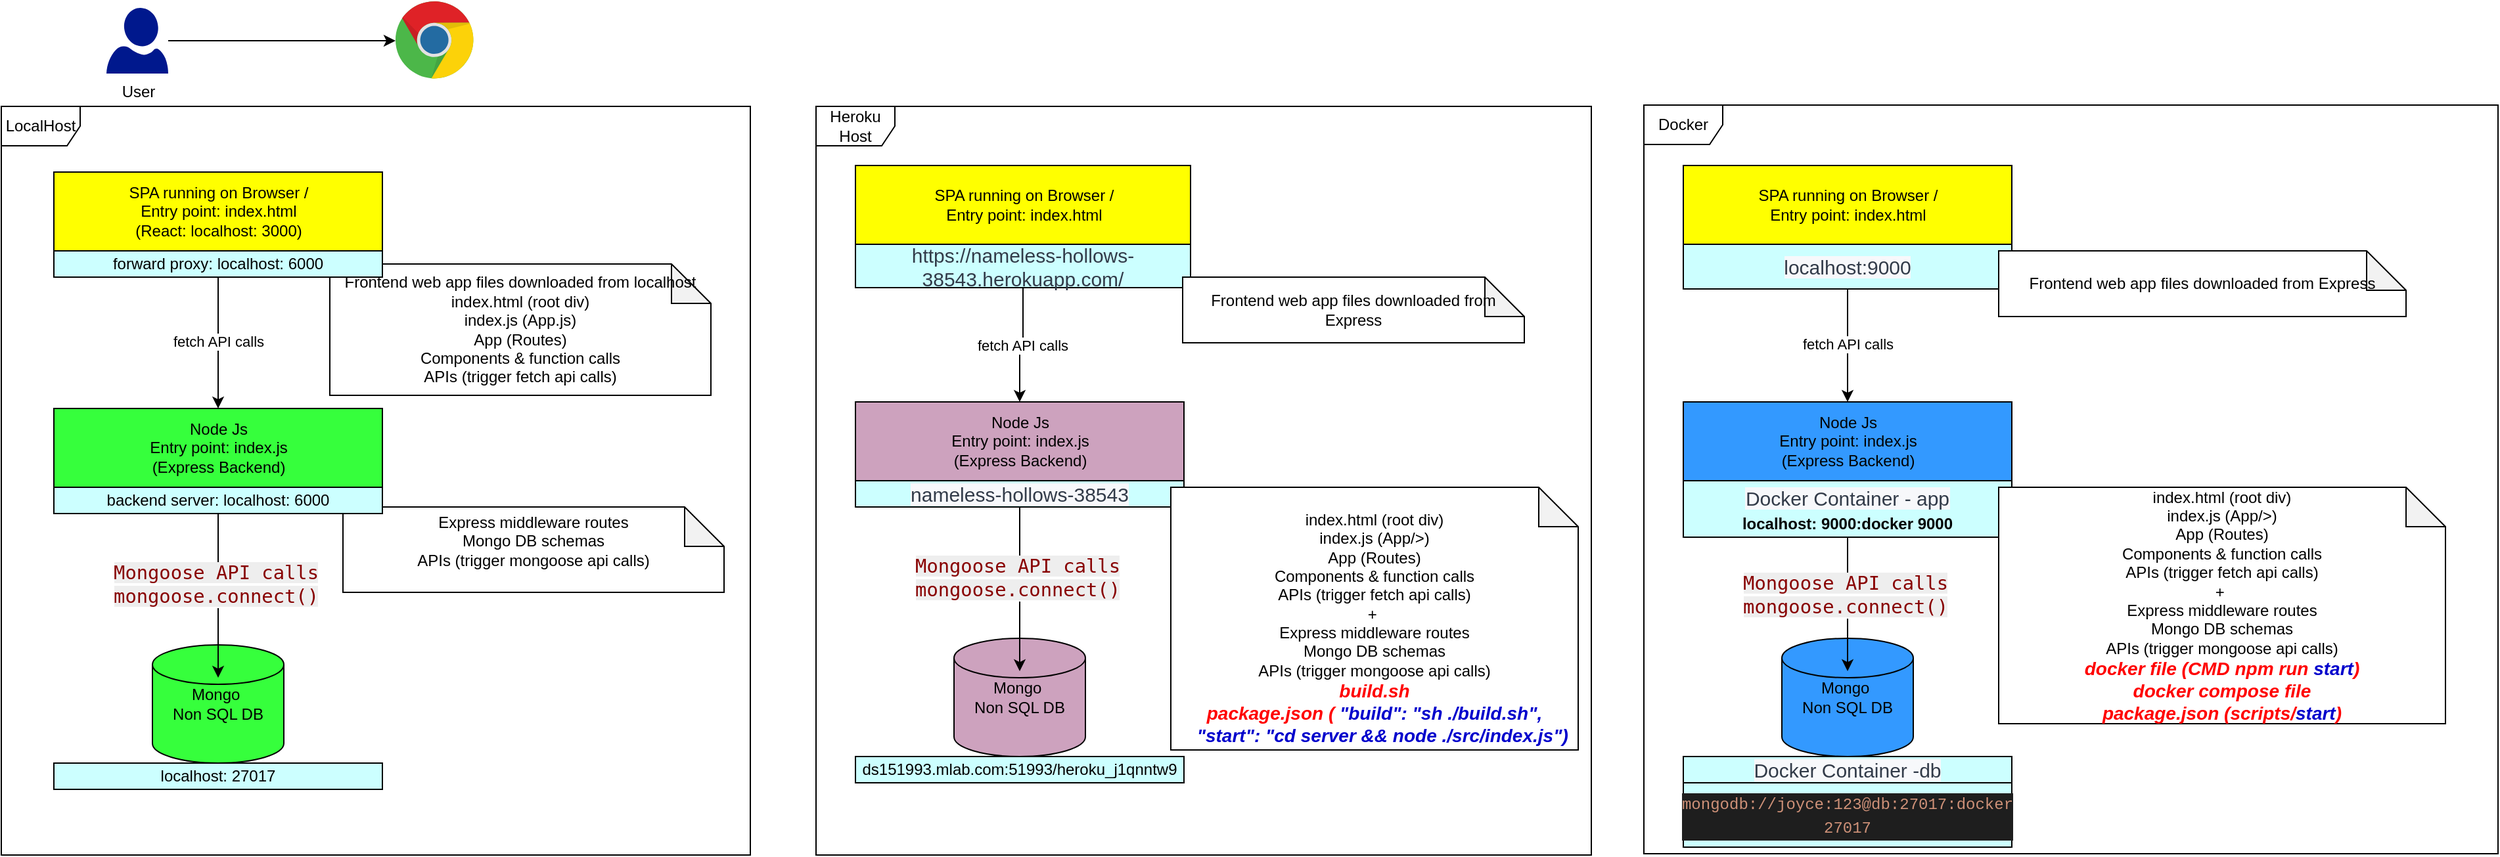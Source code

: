 <mxfile version="13.5.8" type="github">
  <diagram name="Page-1" id="e7e014a7-5840-1c2e-5031-d8a46d1fe8dd">
    <mxGraphModel dx="1549" dy="625" grid="0" gridSize="10" guides="1" tooltips="1" connect="1" arrows="1" fold="1" page="1" pageScale="1" pageWidth="1169" pageHeight="826" background="#ffffff" math="0" shadow="0">
      <root>
        <mxCell id="0" />
        <mxCell id="1" parent="0" />
        <mxCell id="EqBbusVfHMR0FqAXmhcd-86" value="LocalHost" style="shape=umlFrame;whiteSpace=wrap;html=1;strokeColor=#000000;fillColor=#FFFFFF;" vertex="1" parent="1">
          <mxGeometry x="10" y="90" width="570" height="570" as="geometry" />
        </mxCell>
        <mxCell id="EqBbusVfHMR0FqAXmhcd-87" value="Heroku Host" style="shape=umlFrame;whiteSpace=wrap;html=1;strokeColor=#000000;fillColor=#FFFFFF;" vertex="1" parent="1">
          <mxGeometry x="630" y="90" width="590" height="570" as="geometry" />
        </mxCell>
        <mxCell id="EqBbusVfHMR0FqAXmhcd-71" value="Express middleware routes&lt;br&gt;Mongo DB schemas&lt;br&gt;APIs (trigger mongoose api calls)&lt;br&gt;&amp;nbsp;" style="shape=note;whiteSpace=wrap;html=1;backgroundOutline=1;darkOpacity=0.05;" vertex="1" parent="1">
          <mxGeometry x="270" y="395" width="290" height="65" as="geometry" />
        </mxCell>
        <mxCell id="EqBbusVfHMR0FqAXmhcd-41" value="Mongo&amp;nbsp;&lt;br&gt;Non SQL DB" style="shape=cylinder2;whiteSpace=wrap;html=1;boundedLbl=1;backgroundOutline=1;size=15;fillColor=#36FF3C;" vertex="1" parent="1">
          <mxGeometry x="125" y="500" width="100" height="90" as="geometry" />
        </mxCell>
        <mxCell id="EqBbusVfHMR0FqAXmhcd-44" value="Node Js&lt;br&gt;Entry point: index.js&lt;br&gt;(Express Backend)" style="html=1;fillColor=#36FF3C;" vertex="1" parent="1">
          <mxGeometry x="50" y="320" width="250" height="60" as="geometry" />
        </mxCell>
        <mxCell id="EqBbusVfHMR0FqAXmhcd-53" value="" style="dashed=0;outlineConnect=0;html=1;align=center;labelPosition=center;verticalLabelPosition=bottom;verticalAlign=top;shape=mxgraph.weblogos.chrome" vertex="1" parent="1">
          <mxGeometry x="310" y="10" width="60" height="60" as="geometry" />
        </mxCell>
        <mxCell id="EqBbusVfHMR0FqAXmhcd-56" style="edgeStyle=orthogonalEdgeStyle;rounded=0;orthogonalLoop=1;jettySize=auto;html=1;" edge="1" parent="1" source="EqBbusVfHMR0FqAXmhcd-55" target="EqBbusVfHMR0FqAXmhcd-53">
          <mxGeometry relative="1" as="geometry" />
        </mxCell>
        <mxCell id="EqBbusVfHMR0FqAXmhcd-55" value="User" style="aspect=fixed;pointerEvents=1;shadow=0;dashed=0;html=1;strokeColor=none;labelPosition=center;verticalLabelPosition=bottom;verticalAlign=top;align=center;fillColor=#00188D;shape=mxgraph.azure.user" vertex="1" parent="1">
          <mxGeometry x="90" y="15" width="47" height="50" as="geometry" />
        </mxCell>
        <mxCell id="EqBbusVfHMR0FqAXmhcd-72" style="edgeStyle=orthogonalEdgeStyle;rounded=0;orthogonalLoop=1;jettySize=auto;html=1;exitX=0.5;exitY=1;exitDx=0;exitDy=0;entryX=0.5;entryY=0.278;entryDx=0;entryDy=0;entryPerimeter=0;" edge="1" parent="1" source="EqBbusVfHMR0FqAXmhcd-63" target="EqBbusVfHMR0FqAXmhcd-41">
          <mxGeometry relative="1" as="geometry" />
        </mxCell>
        <mxCell id="EqBbusVfHMR0FqAXmhcd-73" value="&lt;span style=&quot;color: rgb(136 , 0 , 0) ; font-family: monospace , monospace ; font-size: 14.4px ; background-color: rgb(238 , 238 , 238)&quot;&gt;Mongoose API calls&lt;br&gt;mongoose.connect()&lt;/span&gt;" style="edgeLabel;html=1;align=center;verticalAlign=middle;resizable=0;points=[];" vertex="1" connectable="0" parent="EqBbusVfHMR0FqAXmhcd-72">
          <mxGeometry x="-0.143" y="-2" relative="1" as="geometry">
            <mxPoint as="offset" />
          </mxGeometry>
        </mxCell>
        <mxCell id="EqBbusVfHMR0FqAXmhcd-63" value="&lt;span&gt;backend server: localhost: 6000&lt;/span&gt;" style="rounded=0;whiteSpace=wrap;html=1;fillColor=#CCFFFF;" vertex="1" parent="1">
          <mxGeometry x="50" y="380" width="250" height="20" as="geometry" />
        </mxCell>
        <mxCell id="EqBbusVfHMR0FqAXmhcd-64" value="localhost: 27017" style="rounded=0;whiteSpace=wrap;html=1;fillColor=#CCFFFF;" vertex="1" parent="1">
          <mxGeometry x="50" y="590" width="250" height="20" as="geometry" />
        </mxCell>
        <mxCell id="EqBbusVfHMR0FqAXmhcd-65" value="Frontend web app files downloaded from localhost&lt;br&gt;index.html (root div)&lt;br&gt;index.js (App.js)&lt;br&gt;App (Routes)&lt;br&gt;Components &amp;amp; function calls&lt;br&gt;APIs (trigger fetch api calls)" style="shape=note;whiteSpace=wrap;html=1;backgroundOutline=1;darkOpacity=0.05;" vertex="1" parent="1">
          <mxGeometry x="260" y="210" width="290" height="100" as="geometry" />
        </mxCell>
        <mxCell id="EqBbusVfHMR0FqAXmhcd-67" value="" style="group;fillColor=#FFFF00;" vertex="1" connectable="0" parent="1">
          <mxGeometry x="50" y="140" width="250" height="80" as="geometry" />
        </mxCell>
        <mxCell id="EqBbusVfHMR0FqAXmhcd-43" value="SPA running on Browser /&lt;br&gt;Entry point: index.html&lt;br&gt;(React:&amp;nbsp;&lt;span&gt;localhost: 3000&lt;/span&gt;)" style="html=1;fillColor=#FFFF00;" vertex="1" parent="EqBbusVfHMR0FqAXmhcd-67">
          <mxGeometry width="250" height="60" as="geometry" />
        </mxCell>
        <mxCell id="EqBbusVfHMR0FqAXmhcd-62" value="forward proxy: localhost: 6000" style="rounded=0;whiteSpace=wrap;html=1;fillColor=#CCFFFF;strokeColor=#000000;" vertex="1" parent="EqBbusVfHMR0FqAXmhcd-67">
          <mxGeometry y="60" width="250" height="20" as="geometry" />
        </mxCell>
        <mxCell id="EqBbusVfHMR0FqAXmhcd-69" style="edgeStyle=orthogonalEdgeStyle;rounded=0;orthogonalLoop=1;jettySize=auto;html=1;entryX=0.5;entryY=0;entryDx=0;entryDy=0;" edge="1" parent="1" source="EqBbusVfHMR0FqAXmhcd-62" target="EqBbusVfHMR0FqAXmhcd-44">
          <mxGeometry relative="1" as="geometry">
            <mxPoint x="175" y="240" as="sourcePoint" />
          </mxGeometry>
        </mxCell>
        <mxCell id="EqBbusVfHMR0FqAXmhcd-70" value="fetch API calls" style="edgeLabel;html=1;align=center;verticalAlign=middle;resizable=0;points=[];" vertex="1" connectable="0" parent="EqBbusVfHMR0FqAXmhcd-69">
          <mxGeometry x="-0.02" relative="1" as="geometry">
            <mxPoint as="offset" />
          </mxGeometry>
        </mxCell>
        <mxCell id="EqBbusVfHMR0FqAXmhcd-74" value="Mongo&amp;nbsp;&lt;br&gt;Non SQL DB" style="shape=cylinder2;whiteSpace=wrap;html=1;boundedLbl=1;backgroundOutline=1;size=15;fillColor=#CDA2BE;" vertex="1" parent="1">
          <mxGeometry x="735" y="495" width="100" height="90" as="geometry" />
        </mxCell>
        <mxCell id="EqBbusVfHMR0FqAXmhcd-75" value="Node Js&lt;br&gt;Entry point: index.js&lt;br&gt;(Express Backend)" style="html=1;fillColor=#CDA2BE;" vertex="1" parent="1">
          <mxGeometry x="660" y="315" width="250" height="60" as="geometry" />
        </mxCell>
        <mxCell id="EqBbusVfHMR0FqAXmhcd-76" style="edgeStyle=orthogonalEdgeStyle;rounded=0;orthogonalLoop=1;jettySize=auto;html=1;exitX=0.5;exitY=1;exitDx=0;exitDy=0;entryX=0.5;entryY=0.278;entryDx=0;entryDy=0;entryPerimeter=0;" edge="1" parent="1" source="EqBbusVfHMR0FqAXmhcd-78" target="EqBbusVfHMR0FqAXmhcd-74">
          <mxGeometry relative="1" as="geometry" />
        </mxCell>
        <mxCell id="EqBbusVfHMR0FqAXmhcd-77" value="&lt;span style=&quot;color: rgb(136 , 0 , 0) ; font-family: monospace , monospace ; font-size: 14.4px ; background-color: rgb(238 , 238 , 238)&quot;&gt;Mongoose API calls&lt;br&gt;mongoose.connect()&lt;/span&gt;" style="edgeLabel;html=1;align=center;verticalAlign=middle;resizable=0;points=[];" vertex="1" connectable="0" parent="EqBbusVfHMR0FqAXmhcd-76">
          <mxGeometry x="-0.143" y="-2" relative="1" as="geometry">
            <mxPoint as="offset" />
          </mxGeometry>
        </mxCell>
        <mxCell id="EqBbusVfHMR0FqAXmhcd-78" value="&lt;span style=&quot;color: rgb(50 , 59 , 73) ; font-family: , &amp;#34;helvetica neue&amp;#34; , &amp;#34;helvetica&amp;#34; , &amp;#34;arial&amp;#34; , sans-serif ; font-size: 15px ; background-color: rgb(247 , 248 , 251)&quot;&gt;nameless-hollows-38543&lt;/span&gt;" style="rounded=0;whiteSpace=wrap;html=1;fillColor=#CCFFFF;" vertex="1" parent="1">
          <mxGeometry x="660" y="375" width="250" height="20" as="geometry" />
        </mxCell>
        <mxCell id="EqBbusVfHMR0FqAXmhcd-79" value="ds151993.mlab.com:51993/heroku_j1qnntw9" style="rounded=0;whiteSpace=wrap;html=1;fillColor=#CCFFFF;" vertex="1" parent="1">
          <mxGeometry x="660" y="585" width="250" height="20" as="geometry" />
        </mxCell>
        <mxCell id="EqBbusVfHMR0FqAXmhcd-80" value="" style="group;fillColor=#FFFF00;" vertex="1" connectable="0" parent="1">
          <mxGeometry x="660" y="135" width="255" height="93" as="geometry" />
        </mxCell>
        <mxCell id="EqBbusVfHMR0FqAXmhcd-81" value="SPA running on Browser /&lt;br&gt;Entry point: index.html" style="html=1;fillColor=#FFFF00;" vertex="1" parent="EqBbusVfHMR0FqAXmhcd-80">
          <mxGeometry width="255" height="60" as="geometry" />
        </mxCell>
        <mxCell id="EqBbusVfHMR0FqAXmhcd-82" value="&lt;font color=&quot;#323b49&quot;&gt;&lt;span style=&quot;font-size: 15px&quot;&gt;https://nameless-hollows-38543.herokuapp.com/&lt;/span&gt;&lt;/font&gt;" style="rounded=0;whiteSpace=wrap;html=1;fillColor=#CCFFFF;strokeColor=#000000;" vertex="1" parent="EqBbusVfHMR0FqAXmhcd-80">
          <mxGeometry y="60" width="255" height="33" as="geometry" />
        </mxCell>
        <mxCell id="EqBbusVfHMR0FqAXmhcd-83" style="edgeStyle=orthogonalEdgeStyle;rounded=0;orthogonalLoop=1;jettySize=auto;html=1;entryX=0.5;entryY=0;entryDx=0;entryDy=0;" edge="1" parent="1" source="EqBbusVfHMR0FqAXmhcd-82" target="EqBbusVfHMR0FqAXmhcd-75">
          <mxGeometry relative="1" as="geometry">
            <mxPoint x="785" y="235" as="sourcePoint" />
          </mxGeometry>
        </mxCell>
        <mxCell id="EqBbusVfHMR0FqAXmhcd-84" value="fetch API calls" style="edgeLabel;html=1;align=center;verticalAlign=middle;resizable=0;points=[];" vertex="1" connectable="0" parent="EqBbusVfHMR0FqAXmhcd-83">
          <mxGeometry x="-0.02" relative="1" as="geometry">
            <mxPoint as="offset" />
          </mxGeometry>
        </mxCell>
        <mxCell id="EqBbusVfHMR0FqAXmhcd-89" value="Frontend web app files downloaded from Express" style="shape=note;whiteSpace=wrap;html=1;backgroundOutline=1;darkOpacity=0.05;" vertex="1" parent="1">
          <mxGeometry x="909" y="220" width="260" height="50" as="geometry" />
        </mxCell>
        <mxCell id="EqBbusVfHMR0FqAXmhcd-90" value="&lt;br&gt;index.html (root div)&lt;br&gt;index.js (App/&amp;gt;)&lt;br&gt;App (Routes)&lt;br&gt;Components &amp;amp; function calls&lt;br&gt;APIs (trigger fetch api calls)&lt;br&gt;+&amp;nbsp;&lt;br&gt;Express middleware routes&lt;br&gt;Mongo DB schemas&lt;br&gt;APIs (trigger mongoose api calls)&lt;br&gt;&lt;i&gt;&lt;font color=&quot;#ff0000&quot; style=&quot;font-size: 14px&quot;&gt;&lt;b&gt;build.sh&lt;br&gt;package.json (&lt;/b&gt;&lt;/font&gt;&lt;/i&gt;&lt;span style=&quot;font-size: 14px&quot;&gt;&lt;b&gt;&lt;i&gt;&lt;font color=&quot;#ff0000&quot;&gt;&amp;nbsp;&lt;/font&gt;&lt;font color=&quot;#0000cc&quot;&gt;&quot;build&quot;: &quot;sh ./build.sh&quot;,&lt;/font&gt;&lt;br&gt;&lt;font color=&quot;#0000cc&quot;&gt;&amp;nbsp; &amp;nbsp; &quot;start&quot;: &quot;cd server &amp;amp;&amp;amp; node ./src/index.js&quot;)&lt;/font&gt;&lt;/i&gt;&lt;/b&gt;&lt;/span&gt;&lt;font color=&quot;#0000cc&quot;&gt;&amp;nbsp;&lt;/font&gt;" style="shape=note;whiteSpace=wrap;html=1;backgroundOutline=1;darkOpacity=0.05;" vertex="1" parent="1">
          <mxGeometry x="900" y="380" width="310" height="200" as="geometry" />
        </mxCell>
        <mxCell id="EqBbusVfHMR0FqAXmhcd-91" value="Docker" style="shape=umlFrame;whiteSpace=wrap;html=1;strokeColor=#000000;fillColor=#FFFFFF;" vertex="1" parent="1">
          <mxGeometry x="1260" y="89" width="650" height="570" as="geometry" />
        </mxCell>
        <mxCell id="EqBbusVfHMR0FqAXmhcd-92" value="Mongo&amp;nbsp;&lt;br&gt;Non SQL DB" style="shape=cylinder2;whiteSpace=wrap;html=1;boundedLbl=1;backgroundOutline=1;size=15;fillColor=#3399FF;" vertex="1" parent="1">
          <mxGeometry x="1365" y="495" width="100" height="90" as="geometry" />
        </mxCell>
        <mxCell id="EqBbusVfHMR0FqAXmhcd-93" value="Node Js&lt;br&gt;Entry point: index.js&lt;br&gt;(Express Backend)" style="html=1;fillColor=#3399FF;" vertex="1" parent="1">
          <mxGeometry x="1290" y="315" width="250" height="60" as="geometry" />
        </mxCell>
        <mxCell id="EqBbusVfHMR0FqAXmhcd-94" style="edgeStyle=orthogonalEdgeStyle;rounded=0;orthogonalLoop=1;jettySize=auto;html=1;exitX=0.5;exitY=1;exitDx=0;exitDy=0;entryX=0.5;entryY=0.278;entryDx=0;entryDy=0;entryPerimeter=0;" edge="1" parent="1" source="EqBbusVfHMR0FqAXmhcd-96" target="EqBbusVfHMR0FqAXmhcd-92">
          <mxGeometry relative="1" as="geometry" />
        </mxCell>
        <mxCell id="EqBbusVfHMR0FqAXmhcd-95" value="&lt;span style=&quot;color: rgb(136 , 0 , 0) ; font-family: monospace , monospace ; font-size: 14.4px ; background-color: rgb(238 , 238 , 238)&quot;&gt;Mongoose API calls&lt;br&gt;mongoose.connect()&lt;/span&gt;" style="edgeLabel;html=1;align=center;verticalAlign=middle;resizable=0;points=[];" vertex="1" connectable="0" parent="EqBbusVfHMR0FqAXmhcd-94">
          <mxGeometry x="-0.143" y="-2" relative="1" as="geometry">
            <mxPoint as="offset" />
          </mxGeometry>
        </mxCell>
        <mxCell id="EqBbusVfHMR0FqAXmhcd-96" value="&lt;span style=&quot;color: rgb(50 , 59 , 73) ; font-family: , &amp;#34;helvetica neue&amp;#34; , &amp;#34;helvetica&amp;#34; , &amp;#34;arial&amp;#34; , sans-serif ; font-size: 15px ; background-color: rgb(247 , 248 , 251)&quot;&gt;Docker Container - app&lt;br&gt;&lt;/span&gt;&lt;b&gt;localhost: 9000:docker 9000&lt;/b&gt;&lt;span style=&quot;color: rgb(50 , 59 , 73) ; font-family: , &amp;#34;helvetica neue&amp;#34; , &amp;#34;helvetica&amp;#34; , &amp;#34;arial&amp;#34; , sans-serif ; font-size: 15px ; background-color: rgb(247 , 248 , 251)&quot;&gt;&lt;br&gt;&lt;/span&gt;" style="rounded=0;whiteSpace=wrap;html=1;fillColor=#CCFFFF;" vertex="1" parent="1">
          <mxGeometry x="1290" y="375" width="250" height="43" as="geometry" />
        </mxCell>
        <mxCell id="EqBbusVfHMR0FqAXmhcd-97" value="&lt;span style=&quot;color: rgb(50 , 59 , 73) ; font-size: 15px ; background-color: rgb(247 , 248 , 251)&quot;&gt;Docker Container -db&lt;/span&gt;" style="rounded=0;whiteSpace=wrap;html=1;fillColor=#CCFFFF;" vertex="1" parent="1">
          <mxGeometry x="1290" y="585" width="250" height="20" as="geometry" />
        </mxCell>
        <mxCell id="EqBbusVfHMR0FqAXmhcd-98" value="" style="group;fillColor=#FFFF00;" vertex="1" connectable="0" parent="1">
          <mxGeometry x="1290" y="135" width="250" height="94" as="geometry" />
        </mxCell>
        <mxCell id="EqBbusVfHMR0FqAXmhcd-99" value="SPA running on Browser /&lt;br&gt;Entry point: index.html" style="html=1;fillColor=#FFFF00;" vertex="1" parent="EqBbusVfHMR0FqAXmhcd-98">
          <mxGeometry width="250" height="60" as="geometry" />
        </mxCell>
        <mxCell id="EqBbusVfHMR0FqAXmhcd-100" value="&lt;span style=&quot;color: rgb(50 , 59 , 73) ; font-family: , &amp;#34;helvetica neue&amp;#34; , &amp;#34;helvetica&amp;#34; , &amp;#34;arial&amp;#34; , sans-serif ; font-size: 15px ; background-color: rgb(247 , 248 , 251)&quot;&gt;localhost:9000&lt;/span&gt;" style="rounded=0;whiteSpace=wrap;html=1;fillColor=#CCFFFF;strokeColor=#000000;" vertex="1" parent="EqBbusVfHMR0FqAXmhcd-98">
          <mxGeometry y="60" width="250" height="34" as="geometry" />
        </mxCell>
        <mxCell id="EqBbusVfHMR0FqAXmhcd-101" style="edgeStyle=orthogonalEdgeStyle;rounded=0;orthogonalLoop=1;jettySize=auto;html=1;entryX=0.5;entryY=0;entryDx=0;entryDy=0;" edge="1" parent="1" source="EqBbusVfHMR0FqAXmhcd-100" target="EqBbusVfHMR0FqAXmhcd-93">
          <mxGeometry relative="1" as="geometry">
            <mxPoint x="1415" y="235" as="sourcePoint" />
          </mxGeometry>
        </mxCell>
        <mxCell id="EqBbusVfHMR0FqAXmhcd-102" value="fetch API calls" style="edgeLabel;html=1;align=center;verticalAlign=middle;resizable=0;points=[];" vertex="1" connectable="0" parent="EqBbusVfHMR0FqAXmhcd-101">
          <mxGeometry x="-0.02" relative="1" as="geometry">
            <mxPoint as="offset" />
          </mxGeometry>
        </mxCell>
        <mxCell id="EqBbusVfHMR0FqAXmhcd-103" value="Frontend web app files downloaded from Express" style="shape=note;whiteSpace=wrap;html=1;backgroundOutline=1;darkOpacity=0.05;" vertex="1" parent="1">
          <mxGeometry x="1530" y="200" width="310" height="50" as="geometry" />
        </mxCell>
        <mxCell id="EqBbusVfHMR0FqAXmhcd-104" value="&lt;br&gt;index.html (root div)&lt;br&gt;index.js (App/&amp;gt;)&lt;br&gt;App (Routes)&lt;br&gt;Components &amp;amp; function calls&lt;br&gt;APIs (trigger fetch api calls)&lt;br&gt;+&amp;nbsp;&lt;br&gt;Express middleware routes&lt;br&gt;Mongo DB schemas&lt;br&gt;APIs (trigger mongoose api calls)&lt;br&gt;&lt;i&gt;&lt;font style=&quot;font-size: 14px&quot;&gt;&lt;b&gt;&lt;font color=&quot;#ff0000&quot;&gt;docker file (CMD npm run &lt;/font&gt;&lt;font color=&quot;#0000cc&quot;&gt;start&lt;/font&gt;&lt;font color=&quot;#ff0000&quot;&gt;)&lt;/font&gt;&lt;br&gt;&lt;font color=&quot;#ff0000&quot;&gt;docker compose file&lt;/font&gt;&lt;br&gt;&lt;font color=&quot;#ff0000&quot;&gt;package.json (scripts/&lt;/font&gt;&lt;font color=&quot;#0000cc&quot;&gt;start&lt;/font&gt;&lt;font color=&quot;#ff0000&quot;&gt;)&lt;/font&gt;&lt;/b&gt;&lt;/font&gt;&lt;/i&gt;&lt;br&gt;&amp;nbsp;" style="shape=note;whiteSpace=wrap;html=1;backgroundOutline=1;darkOpacity=0.05;" vertex="1" parent="1">
          <mxGeometry x="1530" y="380" width="340" height="180" as="geometry" />
        </mxCell>
        <mxCell id="EqBbusVfHMR0FqAXmhcd-105" value="&lt;div style=&quot;color: rgb(212 , 212 , 212) ; background-color: rgb(30 , 30 , 30) ; font-family: &amp;#34;menlo&amp;#34; , &amp;#34;monaco&amp;#34; , &amp;#34;courier new&amp;#34; , monospace ; line-height: 18px&quot;&gt;&lt;span style=&quot;color: rgb(206 , 145 , 120)&quot;&gt;mongodb://joyce:123@db:27017:docker 27017&lt;/span&gt;&lt;br&gt;&lt;/div&gt;" style="rounded=0;whiteSpace=wrap;html=1;fillColor=#CCFFFF;" vertex="1" parent="1">
          <mxGeometry x="1290" y="605" width="250" height="49" as="geometry" />
        </mxCell>
      </root>
    </mxGraphModel>
  </diagram>
</mxfile>
